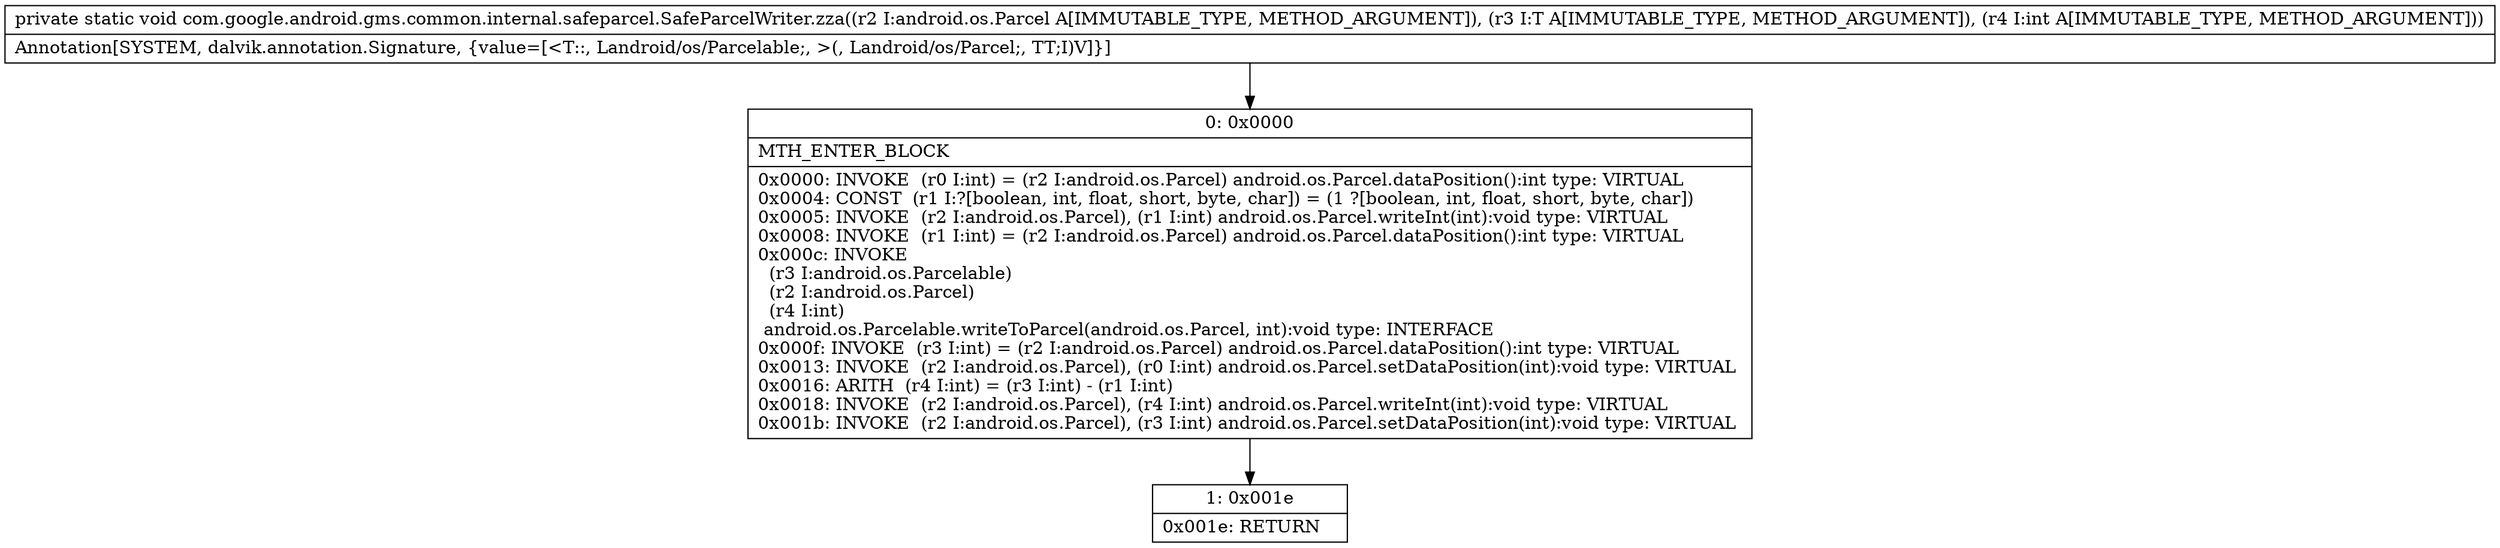 digraph "CFG forcom.google.android.gms.common.internal.safeparcel.SafeParcelWriter.zza(Landroid\/os\/Parcel;Landroid\/os\/Parcelable;I)V" {
Node_0 [shape=record,label="{0\:\ 0x0000|MTH_ENTER_BLOCK\l|0x0000: INVOKE  (r0 I:int) = (r2 I:android.os.Parcel) android.os.Parcel.dataPosition():int type: VIRTUAL \l0x0004: CONST  (r1 I:?[boolean, int, float, short, byte, char]) = (1 ?[boolean, int, float, short, byte, char]) \l0x0005: INVOKE  (r2 I:android.os.Parcel), (r1 I:int) android.os.Parcel.writeInt(int):void type: VIRTUAL \l0x0008: INVOKE  (r1 I:int) = (r2 I:android.os.Parcel) android.os.Parcel.dataPosition():int type: VIRTUAL \l0x000c: INVOKE  \l  (r3 I:android.os.Parcelable)\l  (r2 I:android.os.Parcel)\l  (r4 I:int)\l android.os.Parcelable.writeToParcel(android.os.Parcel, int):void type: INTERFACE \l0x000f: INVOKE  (r3 I:int) = (r2 I:android.os.Parcel) android.os.Parcel.dataPosition():int type: VIRTUAL \l0x0013: INVOKE  (r2 I:android.os.Parcel), (r0 I:int) android.os.Parcel.setDataPosition(int):void type: VIRTUAL \l0x0016: ARITH  (r4 I:int) = (r3 I:int) \- (r1 I:int) \l0x0018: INVOKE  (r2 I:android.os.Parcel), (r4 I:int) android.os.Parcel.writeInt(int):void type: VIRTUAL \l0x001b: INVOKE  (r2 I:android.os.Parcel), (r3 I:int) android.os.Parcel.setDataPosition(int):void type: VIRTUAL \l}"];
Node_1 [shape=record,label="{1\:\ 0x001e|0x001e: RETURN   \l}"];
MethodNode[shape=record,label="{private static void com.google.android.gms.common.internal.safeparcel.SafeParcelWriter.zza((r2 I:android.os.Parcel A[IMMUTABLE_TYPE, METHOD_ARGUMENT]), (r3 I:T A[IMMUTABLE_TYPE, METHOD_ARGUMENT]), (r4 I:int A[IMMUTABLE_TYPE, METHOD_ARGUMENT]))  | Annotation[SYSTEM, dalvik.annotation.Signature, \{value=[\<T::, Landroid\/os\/Parcelable;, \>(, Landroid\/os\/Parcel;, TT;I)V]\}]\l}"];
MethodNode -> Node_0;
Node_0 -> Node_1;
}

